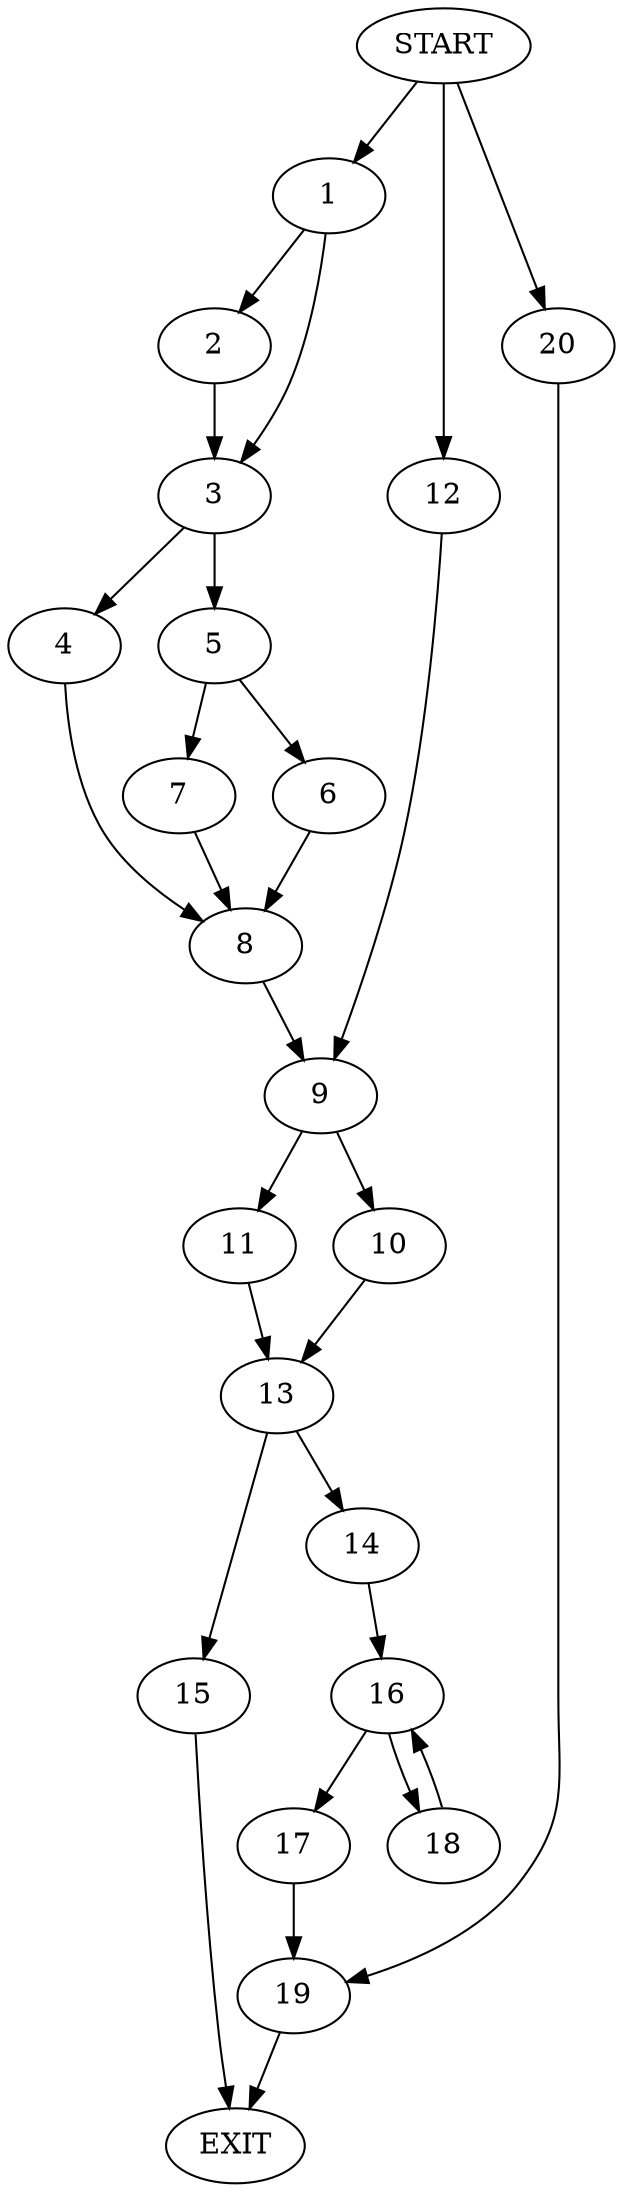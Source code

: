 digraph {
0 [label="START"]
21 [label="EXIT"]
0 -> 1
1 -> 2
1 -> 3
2 -> 3
3 -> 4
3 -> 5
5 -> 6
5 -> 7
4 -> 8
8 -> 9
7 -> 8
6 -> 8
9 -> 10
9 -> 11
0 -> 12
12 -> 9
11 -> 13
10 -> 13
13 -> 14
13 -> 15
15 -> 21
14 -> 16
16 -> 17
16 -> 18
17 -> 19
18 -> 16
19 -> 21
0 -> 20
20 -> 19
}

